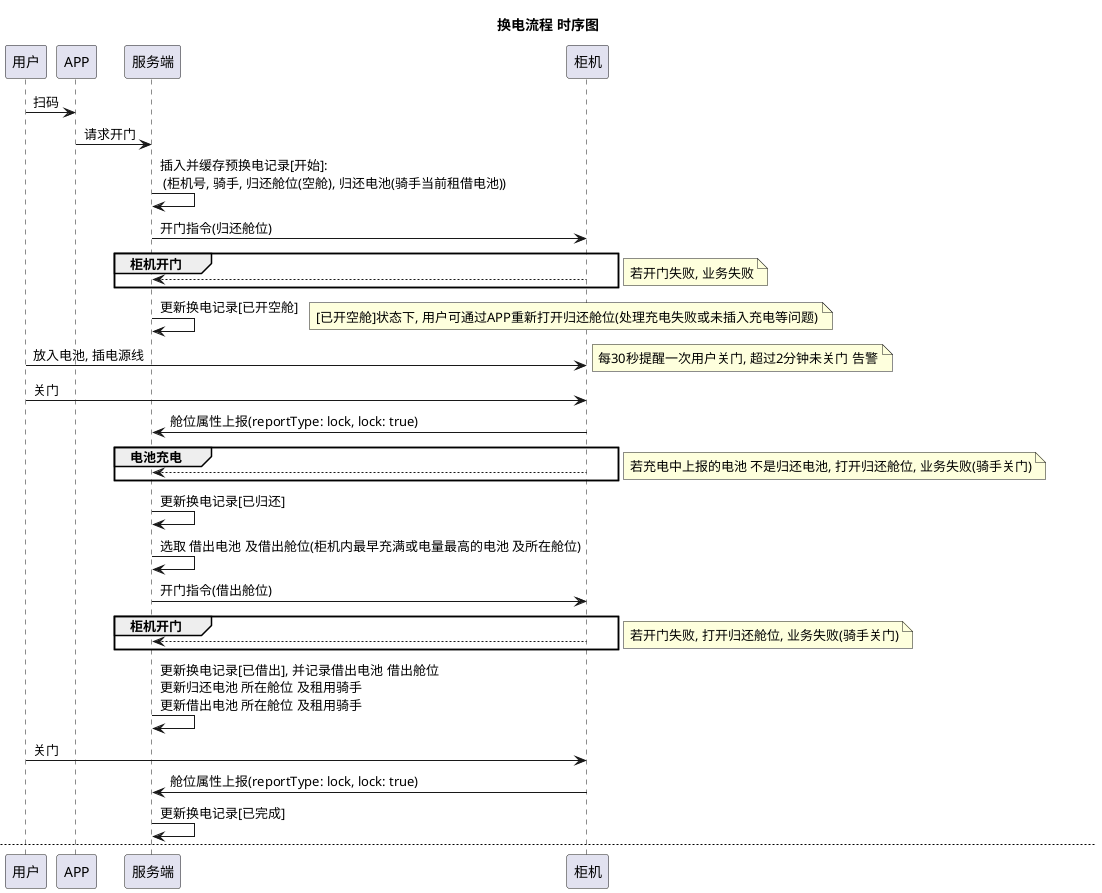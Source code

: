 @startuml
title 换电流程 时序图
用户 -> APP: 扫码
APP -> 服务端: 请求开门
服务端 -> 服务端: 插入并缓存预换电记录[开始]:\n (柜机号, 骑手, 归还舱位(空舱), 归还电池(骑手当前租借电池))
服务端 -> 柜机: 开门指令(归还舱位)
group 柜机开门
    柜机 --> 服务端:
end
note right: 若开门失败, 业务失败
服务端 -> 服务端: 更新换电记录[已开空舱]
note right: [已开空舱]状态下, 用户可通过APP重新打开归还舱位(处理充电失败或未插入充电等问题)

用户 -> 柜机: 放入电池, 插电源线
note right: 每30秒提醒一次用户关门, 超过2分钟未关门 告警
用户 -> 柜机: 关门
柜机 -> 服务端: 舱位属性上报(reportType: lock, lock: true)
group 电池充电
    柜机 --> 服务端:
end
note right: 若充电中上报的电池 不是归还电池, 打开归还舱位, 业务失败(骑手关门)
服务端 -> 服务端: 更新换电记录[已归还]

服务端 -> 服务端: 选取 借出电池 及借出舱位(柜机内最早充满或电量最高的电池 及所在舱位)
服务端 -> 柜机: 开门指令(借出舱位)
group 柜机开门
    柜机 --> 服务端:
end
note right: 若开门失败, 打开归还舱位, 业务失败(骑手关门)
服务端 -> 服务端: 更新换电记录[已借出], 并记录借出电池 借出舱位 \n更新归还电池 所在舱位 及租用骑手 \n更新借出电池 所在舱位 及租用骑手
用户 -> 柜机: 关门
柜机 -> 服务端: 舱位属性上报(reportType: lock, lock: true)
服务端 -> 服务端: 更新换电记录[已完成]


newpage 柜机开门流程
group 柜机开门
    柜机 --> 柜机: 若已通电, 断电
    note right: 三次断电失败, 放弃<柜机开门>, 告警
    柜机 -> 柜机: 充电状态置为[未充电], 灭灯
    柜机 --> 服务端: 若充电状态变化, 舱位属性上报(reportType: charging, charging: un)
    柜机 -> 柜机: 开门
    note right: 三次开门失败, 放弃<柜机开门>, 告警
    柜机 -> 柜机: 开门成功, 门状态置为[开启]
    柜机 --> 服务端: 若锁状态变化, 舱位属性上报(reportType: lock, lock: false)
    柜机 -> 服务端: 回调开门结果
end


newpage 电池充电流程
group 电池充电
    柜机 -> 柜机: 通电
    note right: 三次通电失败, 放弃<电池充电>, 告警, 回调开门结果
    柜机 --> 柜机: 若[未充电]无电流->有电流, 充电状态置为[充电中], 亮红灯
    柜机 --> 服务端: 若充电状态变化, 舱位属性上报(reportType: charging, charging: ing)
    柜机 -> 柜机: 无电流持续10分钟(参数配置) 断电,\n若[充电中], 充电状态为置为[已充满], 亮绿灯
    note right: 三次断电失败 告警, 回调开门结果
    柜机 --> 服务端: 若充电状态变化, 舱位属性上报(reportType: charging, charging: full)
end
@enduml